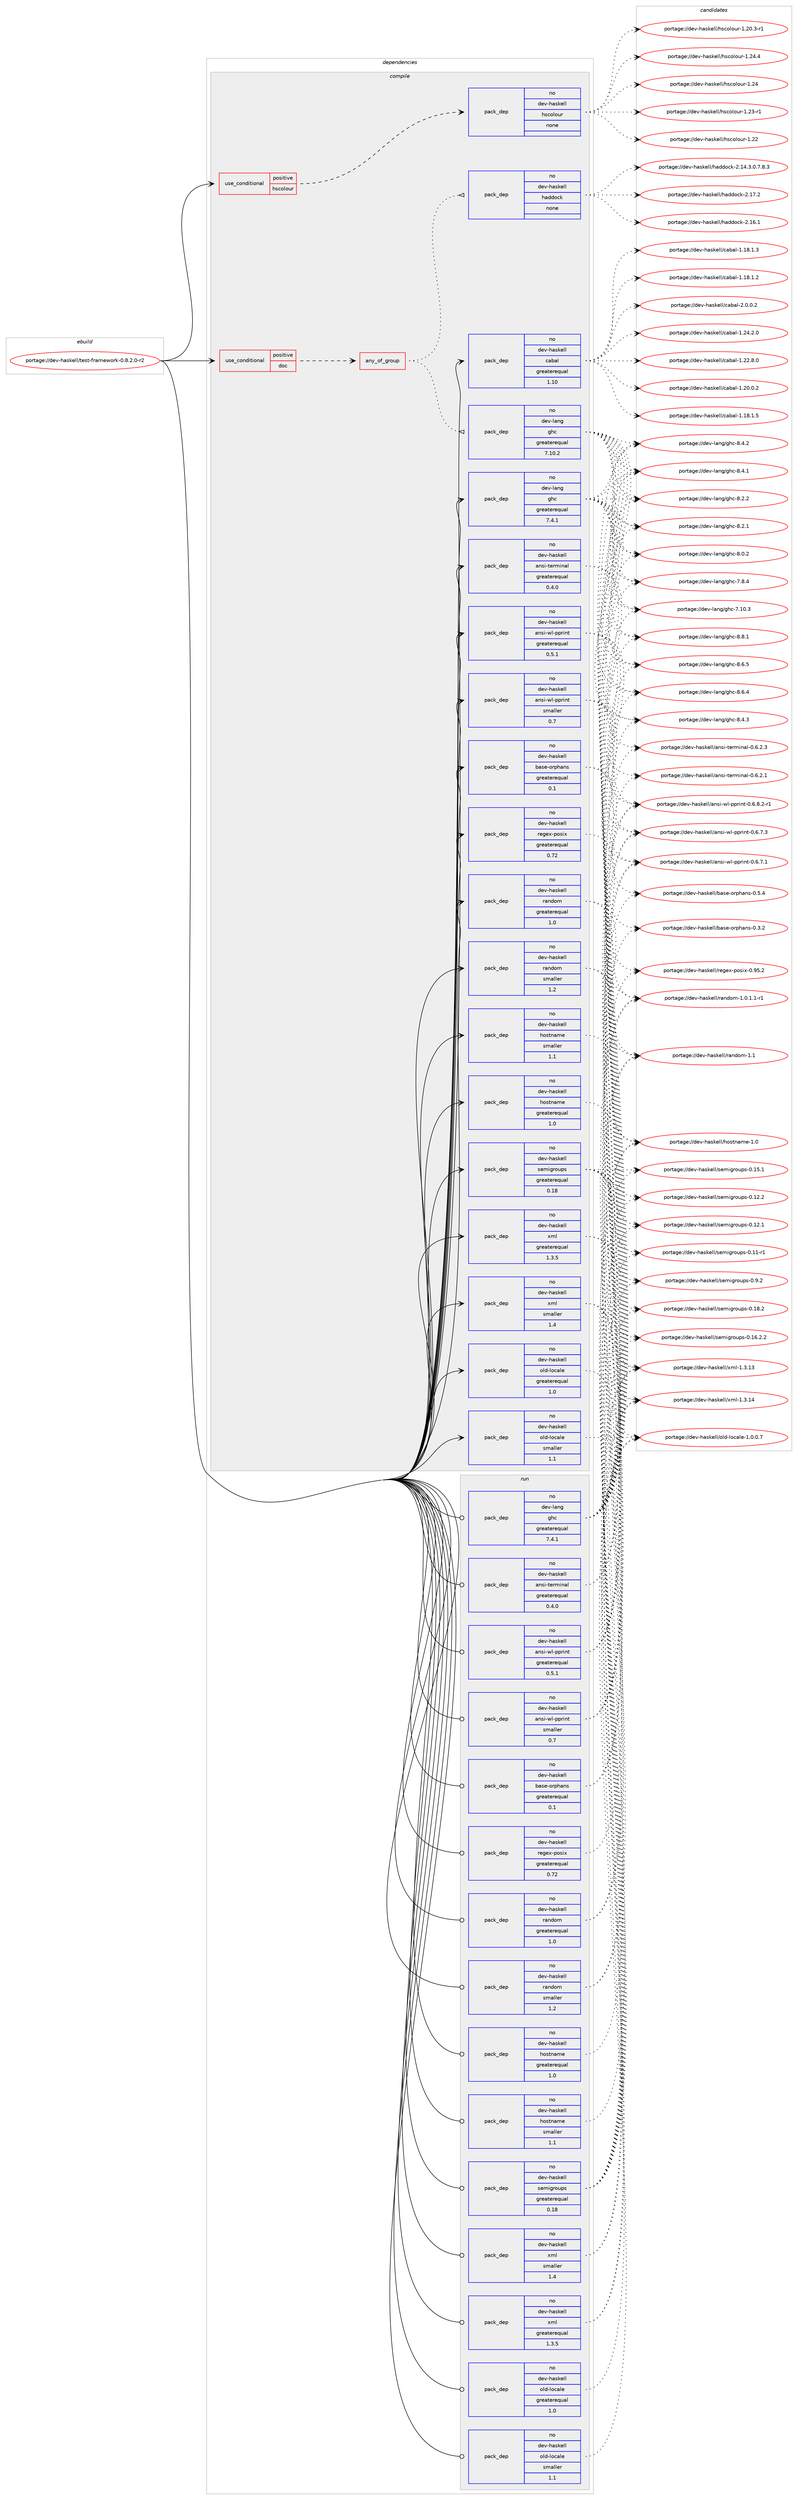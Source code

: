 digraph prolog {

# *************
# Graph options
# *************

newrank=true;
concentrate=true;
compound=true;
graph [rankdir=LR,fontname=Helvetica,fontsize=10,ranksep=1.5];#, ranksep=2.5, nodesep=0.2];
edge  [arrowhead=vee];
node  [fontname=Helvetica,fontsize=10];

# **********
# The ebuild
# **********

subgraph cluster_leftcol {
color=gray;
label=<<i>ebuild</i>>;
id [label="portage://dev-haskell/test-framework-0.8.2.0-r2", color=red, width=4, href="../dev-haskell/test-framework-0.8.2.0-r2.svg"];
}

# ****************
# The dependencies
# ****************

subgraph cluster_midcol {
color=gray;
label=<<i>dependencies</i>>;
subgraph cluster_compile {
fillcolor="#eeeeee";
style=filled;
label=<<i>compile</i>>;
subgraph cond131437 {
dependency542325 [label=<<TABLE BORDER="0" CELLBORDER="1" CELLSPACING="0" CELLPADDING="4"><TR><TD ROWSPAN="3" CELLPADDING="10">use_conditional</TD></TR><TR><TD>positive</TD></TR><TR><TD>doc</TD></TR></TABLE>>, shape=none, color=red];
subgraph any5640 {
dependency542326 [label=<<TABLE BORDER="0" CELLBORDER="1" CELLSPACING="0" CELLPADDING="4"><TR><TD CELLPADDING="10">any_of_group</TD></TR></TABLE>>, shape=none, color=red];subgraph pack405011 {
dependency542327 [label=<<TABLE BORDER="0" CELLBORDER="1" CELLSPACING="0" CELLPADDING="4" WIDTH="220"><TR><TD ROWSPAN="6" CELLPADDING="30">pack_dep</TD></TR><TR><TD WIDTH="110">no</TD></TR><TR><TD>dev-haskell</TD></TR><TR><TD>haddock</TD></TR><TR><TD>none</TD></TR><TR><TD></TD></TR></TABLE>>, shape=none, color=blue];
}
dependency542326:e -> dependency542327:w [weight=20,style="dotted",arrowhead="oinv"];
subgraph pack405012 {
dependency542328 [label=<<TABLE BORDER="0" CELLBORDER="1" CELLSPACING="0" CELLPADDING="4" WIDTH="220"><TR><TD ROWSPAN="6" CELLPADDING="30">pack_dep</TD></TR><TR><TD WIDTH="110">no</TD></TR><TR><TD>dev-lang</TD></TR><TR><TD>ghc</TD></TR><TR><TD>greaterequal</TD></TR><TR><TD>7.10.2</TD></TR></TABLE>>, shape=none, color=blue];
}
dependency542326:e -> dependency542328:w [weight=20,style="dotted",arrowhead="oinv"];
}
dependency542325:e -> dependency542326:w [weight=20,style="dashed",arrowhead="vee"];
}
id:e -> dependency542325:w [weight=20,style="solid",arrowhead="vee"];
subgraph cond131438 {
dependency542329 [label=<<TABLE BORDER="0" CELLBORDER="1" CELLSPACING="0" CELLPADDING="4"><TR><TD ROWSPAN="3" CELLPADDING="10">use_conditional</TD></TR><TR><TD>positive</TD></TR><TR><TD>hscolour</TD></TR></TABLE>>, shape=none, color=red];
subgraph pack405013 {
dependency542330 [label=<<TABLE BORDER="0" CELLBORDER="1" CELLSPACING="0" CELLPADDING="4" WIDTH="220"><TR><TD ROWSPAN="6" CELLPADDING="30">pack_dep</TD></TR><TR><TD WIDTH="110">no</TD></TR><TR><TD>dev-haskell</TD></TR><TR><TD>hscolour</TD></TR><TR><TD>none</TD></TR><TR><TD></TD></TR></TABLE>>, shape=none, color=blue];
}
dependency542329:e -> dependency542330:w [weight=20,style="dashed",arrowhead="vee"];
}
id:e -> dependency542329:w [weight=20,style="solid",arrowhead="vee"];
subgraph pack405014 {
dependency542331 [label=<<TABLE BORDER="0" CELLBORDER="1" CELLSPACING="0" CELLPADDING="4" WIDTH="220"><TR><TD ROWSPAN="6" CELLPADDING="30">pack_dep</TD></TR><TR><TD WIDTH="110">no</TD></TR><TR><TD>dev-haskell</TD></TR><TR><TD>ansi-terminal</TD></TR><TR><TD>greaterequal</TD></TR><TR><TD>0.4.0</TD></TR></TABLE>>, shape=none, color=blue];
}
id:e -> dependency542331:w [weight=20,style="solid",arrowhead="vee"];
subgraph pack405015 {
dependency542332 [label=<<TABLE BORDER="0" CELLBORDER="1" CELLSPACING="0" CELLPADDING="4" WIDTH="220"><TR><TD ROWSPAN="6" CELLPADDING="30">pack_dep</TD></TR><TR><TD WIDTH="110">no</TD></TR><TR><TD>dev-haskell</TD></TR><TR><TD>ansi-wl-pprint</TD></TR><TR><TD>greaterequal</TD></TR><TR><TD>0.5.1</TD></TR></TABLE>>, shape=none, color=blue];
}
id:e -> dependency542332:w [weight=20,style="solid",arrowhead="vee"];
subgraph pack405016 {
dependency542333 [label=<<TABLE BORDER="0" CELLBORDER="1" CELLSPACING="0" CELLPADDING="4" WIDTH="220"><TR><TD ROWSPAN="6" CELLPADDING="30">pack_dep</TD></TR><TR><TD WIDTH="110">no</TD></TR><TR><TD>dev-haskell</TD></TR><TR><TD>ansi-wl-pprint</TD></TR><TR><TD>smaller</TD></TR><TR><TD>0.7</TD></TR></TABLE>>, shape=none, color=blue];
}
id:e -> dependency542333:w [weight=20,style="solid",arrowhead="vee"];
subgraph pack405017 {
dependency542334 [label=<<TABLE BORDER="0" CELLBORDER="1" CELLSPACING="0" CELLPADDING="4" WIDTH="220"><TR><TD ROWSPAN="6" CELLPADDING="30">pack_dep</TD></TR><TR><TD WIDTH="110">no</TD></TR><TR><TD>dev-haskell</TD></TR><TR><TD>base-orphans</TD></TR><TR><TD>greaterequal</TD></TR><TR><TD>0.1</TD></TR></TABLE>>, shape=none, color=blue];
}
id:e -> dependency542334:w [weight=20,style="solid",arrowhead="vee"];
subgraph pack405018 {
dependency542335 [label=<<TABLE BORDER="0" CELLBORDER="1" CELLSPACING="0" CELLPADDING="4" WIDTH="220"><TR><TD ROWSPAN="6" CELLPADDING="30">pack_dep</TD></TR><TR><TD WIDTH="110">no</TD></TR><TR><TD>dev-haskell</TD></TR><TR><TD>cabal</TD></TR><TR><TD>greaterequal</TD></TR><TR><TD>1.10</TD></TR></TABLE>>, shape=none, color=blue];
}
id:e -> dependency542335:w [weight=20,style="solid",arrowhead="vee"];
subgraph pack405019 {
dependency542336 [label=<<TABLE BORDER="0" CELLBORDER="1" CELLSPACING="0" CELLPADDING="4" WIDTH="220"><TR><TD ROWSPAN="6" CELLPADDING="30">pack_dep</TD></TR><TR><TD WIDTH="110">no</TD></TR><TR><TD>dev-haskell</TD></TR><TR><TD>hostname</TD></TR><TR><TD>greaterequal</TD></TR><TR><TD>1.0</TD></TR></TABLE>>, shape=none, color=blue];
}
id:e -> dependency542336:w [weight=20,style="solid",arrowhead="vee"];
subgraph pack405020 {
dependency542337 [label=<<TABLE BORDER="0" CELLBORDER="1" CELLSPACING="0" CELLPADDING="4" WIDTH="220"><TR><TD ROWSPAN="6" CELLPADDING="30">pack_dep</TD></TR><TR><TD WIDTH="110">no</TD></TR><TR><TD>dev-haskell</TD></TR><TR><TD>hostname</TD></TR><TR><TD>smaller</TD></TR><TR><TD>1.1</TD></TR></TABLE>>, shape=none, color=blue];
}
id:e -> dependency542337:w [weight=20,style="solid",arrowhead="vee"];
subgraph pack405021 {
dependency542338 [label=<<TABLE BORDER="0" CELLBORDER="1" CELLSPACING="0" CELLPADDING="4" WIDTH="220"><TR><TD ROWSPAN="6" CELLPADDING="30">pack_dep</TD></TR><TR><TD WIDTH="110">no</TD></TR><TR><TD>dev-haskell</TD></TR><TR><TD>old-locale</TD></TR><TR><TD>greaterequal</TD></TR><TR><TD>1.0</TD></TR></TABLE>>, shape=none, color=blue];
}
id:e -> dependency542338:w [weight=20,style="solid",arrowhead="vee"];
subgraph pack405022 {
dependency542339 [label=<<TABLE BORDER="0" CELLBORDER="1" CELLSPACING="0" CELLPADDING="4" WIDTH="220"><TR><TD ROWSPAN="6" CELLPADDING="30">pack_dep</TD></TR><TR><TD WIDTH="110">no</TD></TR><TR><TD>dev-haskell</TD></TR><TR><TD>old-locale</TD></TR><TR><TD>smaller</TD></TR><TR><TD>1.1</TD></TR></TABLE>>, shape=none, color=blue];
}
id:e -> dependency542339:w [weight=20,style="solid",arrowhead="vee"];
subgraph pack405023 {
dependency542340 [label=<<TABLE BORDER="0" CELLBORDER="1" CELLSPACING="0" CELLPADDING="4" WIDTH="220"><TR><TD ROWSPAN="6" CELLPADDING="30">pack_dep</TD></TR><TR><TD WIDTH="110">no</TD></TR><TR><TD>dev-haskell</TD></TR><TR><TD>random</TD></TR><TR><TD>greaterequal</TD></TR><TR><TD>1.0</TD></TR></TABLE>>, shape=none, color=blue];
}
id:e -> dependency542340:w [weight=20,style="solid",arrowhead="vee"];
subgraph pack405024 {
dependency542341 [label=<<TABLE BORDER="0" CELLBORDER="1" CELLSPACING="0" CELLPADDING="4" WIDTH="220"><TR><TD ROWSPAN="6" CELLPADDING="30">pack_dep</TD></TR><TR><TD WIDTH="110">no</TD></TR><TR><TD>dev-haskell</TD></TR><TR><TD>random</TD></TR><TR><TD>smaller</TD></TR><TR><TD>1.2</TD></TR></TABLE>>, shape=none, color=blue];
}
id:e -> dependency542341:w [weight=20,style="solid",arrowhead="vee"];
subgraph pack405025 {
dependency542342 [label=<<TABLE BORDER="0" CELLBORDER="1" CELLSPACING="0" CELLPADDING="4" WIDTH="220"><TR><TD ROWSPAN="6" CELLPADDING="30">pack_dep</TD></TR><TR><TD WIDTH="110">no</TD></TR><TR><TD>dev-haskell</TD></TR><TR><TD>regex-posix</TD></TR><TR><TD>greaterequal</TD></TR><TR><TD>0.72</TD></TR></TABLE>>, shape=none, color=blue];
}
id:e -> dependency542342:w [weight=20,style="solid",arrowhead="vee"];
subgraph pack405026 {
dependency542343 [label=<<TABLE BORDER="0" CELLBORDER="1" CELLSPACING="0" CELLPADDING="4" WIDTH="220"><TR><TD ROWSPAN="6" CELLPADDING="30">pack_dep</TD></TR><TR><TD WIDTH="110">no</TD></TR><TR><TD>dev-haskell</TD></TR><TR><TD>semigroups</TD></TR><TR><TD>greaterequal</TD></TR><TR><TD>0.18</TD></TR></TABLE>>, shape=none, color=blue];
}
id:e -> dependency542343:w [weight=20,style="solid",arrowhead="vee"];
subgraph pack405027 {
dependency542344 [label=<<TABLE BORDER="0" CELLBORDER="1" CELLSPACING="0" CELLPADDING="4" WIDTH="220"><TR><TD ROWSPAN="6" CELLPADDING="30">pack_dep</TD></TR><TR><TD WIDTH="110">no</TD></TR><TR><TD>dev-haskell</TD></TR><TR><TD>xml</TD></TR><TR><TD>greaterequal</TD></TR><TR><TD>1.3.5</TD></TR></TABLE>>, shape=none, color=blue];
}
id:e -> dependency542344:w [weight=20,style="solid",arrowhead="vee"];
subgraph pack405028 {
dependency542345 [label=<<TABLE BORDER="0" CELLBORDER="1" CELLSPACING="0" CELLPADDING="4" WIDTH="220"><TR><TD ROWSPAN="6" CELLPADDING="30">pack_dep</TD></TR><TR><TD WIDTH="110">no</TD></TR><TR><TD>dev-haskell</TD></TR><TR><TD>xml</TD></TR><TR><TD>smaller</TD></TR><TR><TD>1.4</TD></TR></TABLE>>, shape=none, color=blue];
}
id:e -> dependency542345:w [weight=20,style="solid",arrowhead="vee"];
subgraph pack405029 {
dependency542346 [label=<<TABLE BORDER="0" CELLBORDER="1" CELLSPACING="0" CELLPADDING="4" WIDTH="220"><TR><TD ROWSPAN="6" CELLPADDING="30">pack_dep</TD></TR><TR><TD WIDTH="110">no</TD></TR><TR><TD>dev-lang</TD></TR><TR><TD>ghc</TD></TR><TR><TD>greaterequal</TD></TR><TR><TD>7.4.1</TD></TR></TABLE>>, shape=none, color=blue];
}
id:e -> dependency542346:w [weight=20,style="solid",arrowhead="vee"];
}
subgraph cluster_compileandrun {
fillcolor="#eeeeee";
style=filled;
label=<<i>compile and run</i>>;
}
subgraph cluster_run {
fillcolor="#eeeeee";
style=filled;
label=<<i>run</i>>;
subgraph pack405030 {
dependency542347 [label=<<TABLE BORDER="0" CELLBORDER="1" CELLSPACING="0" CELLPADDING="4" WIDTH="220"><TR><TD ROWSPAN="6" CELLPADDING="30">pack_dep</TD></TR><TR><TD WIDTH="110">no</TD></TR><TR><TD>dev-haskell</TD></TR><TR><TD>ansi-terminal</TD></TR><TR><TD>greaterequal</TD></TR><TR><TD>0.4.0</TD></TR></TABLE>>, shape=none, color=blue];
}
id:e -> dependency542347:w [weight=20,style="solid",arrowhead="odot"];
subgraph pack405031 {
dependency542348 [label=<<TABLE BORDER="0" CELLBORDER="1" CELLSPACING="0" CELLPADDING="4" WIDTH="220"><TR><TD ROWSPAN="6" CELLPADDING="30">pack_dep</TD></TR><TR><TD WIDTH="110">no</TD></TR><TR><TD>dev-haskell</TD></TR><TR><TD>ansi-wl-pprint</TD></TR><TR><TD>greaterequal</TD></TR><TR><TD>0.5.1</TD></TR></TABLE>>, shape=none, color=blue];
}
id:e -> dependency542348:w [weight=20,style="solid",arrowhead="odot"];
subgraph pack405032 {
dependency542349 [label=<<TABLE BORDER="0" CELLBORDER="1" CELLSPACING="0" CELLPADDING="4" WIDTH="220"><TR><TD ROWSPAN="6" CELLPADDING="30">pack_dep</TD></TR><TR><TD WIDTH="110">no</TD></TR><TR><TD>dev-haskell</TD></TR><TR><TD>ansi-wl-pprint</TD></TR><TR><TD>smaller</TD></TR><TR><TD>0.7</TD></TR></TABLE>>, shape=none, color=blue];
}
id:e -> dependency542349:w [weight=20,style="solid",arrowhead="odot"];
subgraph pack405033 {
dependency542350 [label=<<TABLE BORDER="0" CELLBORDER="1" CELLSPACING="0" CELLPADDING="4" WIDTH="220"><TR><TD ROWSPAN="6" CELLPADDING="30">pack_dep</TD></TR><TR><TD WIDTH="110">no</TD></TR><TR><TD>dev-haskell</TD></TR><TR><TD>base-orphans</TD></TR><TR><TD>greaterequal</TD></TR><TR><TD>0.1</TD></TR></TABLE>>, shape=none, color=blue];
}
id:e -> dependency542350:w [weight=20,style="solid",arrowhead="odot"];
subgraph pack405034 {
dependency542351 [label=<<TABLE BORDER="0" CELLBORDER="1" CELLSPACING="0" CELLPADDING="4" WIDTH="220"><TR><TD ROWSPAN="6" CELLPADDING="30">pack_dep</TD></TR><TR><TD WIDTH="110">no</TD></TR><TR><TD>dev-haskell</TD></TR><TR><TD>hostname</TD></TR><TR><TD>greaterequal</TD></TR><TR><TD>1.0</TD></TR></TABLE>>, shape=none, color=blue];
}
id:e -> dependency542351:w [weight=20,style="solid",arrowhead="odot"];
subgraph pack405035 {
dependency542352 [label=<<TABLE BORDER="0" CELLBORDER="1" CELLSPACING="0" CELLPADDING="4" WIDTH="220"><TR><TD ROWSPAN="6" CELLPADDING="30">pack_dep</TD></TR><TR><TD WIDTH="110">no</TD></TR><TR><TD>dev-haskell</TD></TR><TR><TD>hostname</TD></TR><TR><TD>smaller</TD></TR><TR><TD>1.1</TD></TR></TABLE>>, shape=none, color=blue];
}
id:e -> dependency542352:w [weight=20,style="solid",arrowhead="odot"];
subgraph pack405036 {
dependency542353 [label=<<TABLE BORDER="0" CELLBORDER="1" CELLSPACING="0" CELLPADDING="4" WIDTH="220"><TR><TD ROWSPAN="6" CELLPADDING="30">pack_dep</TD></TR><TR><TD WIDTH="110">no</TD></TR><TR><TD>dev-haskell</TD></TR><TR><TD>old-locale</TD></TR><TR><TD>greaterequal</TD></TR><TR><TD>1.0</TD></TR></TABLE>>, shape=none, color=blue];
}
id:e -> dependency542353:w [weight=20,style="solid",arrowhead="odot"];
subgraph pack405037 {
dependency542354 [label=<<TABLE BORDER="0" CELLBORDER="1" CELLSPACING="0" CELLPADDING="4" WIDTH="220"><TR><TD ROWSPAN="6" CELLPADDING="30">pack_dep</TD></TR><TR><TD WIDTH="110">no</TD></TR><TR><TD>dev-haskell</TD></TR><TR><TD>old-locale</TD></TR><TR><TD>smaller</TD></TR><TR><TD>1.1</TD></TR></TABLE>>, shape=none, color=blue];
}
id:e -> dependency542354:w [weight=20,style="solid",arrowhead="odot"];
subgraph pack405038 {
dependency542355 [label=<<TABLE BORDER="0" CELLBORDER="1" CELLSPACING="0" CELLPADDING="4" WIDTH="220"><TR><TD ROWSPAN="6" CELLPADDING="30">pack_dep</TD></TR><TR><TD WIDTH="110">no</TD></TR><TR><TD>dev-haskell</TD></TR><TR><TD>random</TD></TR><TR><TD>greaterequal</TD></TR><TR><TD>1.0</TD></TR></TABLE>>, shape=none, color=blue];
}
id:e -> dependency542355:w [weight=20,style="solid",arrowhead="odot"];
subgraph pack405039 {
dependency542356 [label=<<TABLE BORDER="0" CELLBORDER="1" CELLSPACING="0" CELLPADDING="4" WIDTH="220"><TR><TD ROWSPAN="6" CELLPADDING="30">pack_dep</TD></TR><TR><TD WIDTH="110">no</TD></TR><TR><TD>dev-haskell</TD></TR><TR><TD>random</TD></TR><TR><TD>smaller</TD></TR><TR><TD>1.2</TD></TR></TABLE>>, shape=none, color=blue];
}
id:e -> dependency542356:w [weight=20,style="solid",arrowhead="odot"];
subgraph pack405040 {
dependency542357 [label=<<TABLE BORDER="0" CELLBORDER="1" CELLSPACING="0" CELLPADDING="4" WIDTH="220"><TR><TD ROWSPAN="6" CELLPADDING="30">pack_dep</TD></TR><TR><TD WIDTH="110">no</TD></TR><TR><TD>dev-haskell</TD></TR><TR><TD>regex-posix</TD></TR><TR><TD>greaterequal</TD></TR><TR><TD>0.72</TD></TR></TABLE>>, shape=none, color=blue];
}
id:e -> dependency542357:w [weight=20,style="solid",arrowhead="odot"];
subgraph pack405041 {
dependency542358 [label=<<TABLE BORDER="0" CELLBORDER="1" CELLSPACING="0" CELLPADDING="4" WIDTH="220"><TR><TD ROWSPAN="6" CELLPADDING="30">pack_dep</TD></TR><TR><TD WIDTH="110">no</TD></TR><TR><TD>dev-haskell</TD></TR><TR><TD>semigroups</TD></TR><TR><TD>greaterequal</TD></TR><TR><TD>0.18</TD></TR></TABLE>>, shape=none, color=blue];
}
id:e -> dependency542358:w [weight=20,style="solid",arrowhead="odot"];
subgraph pack405042 {
dependency542359 [label=<<TABLE BORDER="0" CELLBORDER="1" CELLSPACING="0" CELLPADDING="4" WIDTH="220"><TR><TD ROWSPAN="6" CELLPADDING="30">pack_dep</TD></TR><TR><TD WIDTH="110">no</TD></TR><TR><TD>dev-haskell</TD></TR><TR><TD>xml</TD></TR><TR><TD>greaterequal</TD></TR><TR><TD>1.3.5</TD></TR></TABLE>>, shape=none, color=blue];
}
id:e -> dependency542359:w [weight=20,style="solid",arrowhead="odot"];
subgraph pack405043 {
dependency542360 [label=<<TABLE BORDER="0" CELLBORDER="1" CELLSPACING="0" CELLPADDING="4" WIDTH="220"><TR><TD ROWSPAN="6" CELLPADDING="30">pack_dep</TD></TR><TR><TD WIDTH="110">no</TD></TR><TR><TD>dev-haskell</TD></TR><TR><TD>xml</TD></TR><TR><TD>smaller</TD></TR><TR><TD>1.4</TD></TR></TABLE>>, shape=none, color=blue];
}
id:e -> dependency542360:w [weight=20,style="solid",arrowhead="odot"];
subgraph pack405044 {
dependency542361 [label=<<TABLE BORDER="0" CELLBORDER="1" CELLSPACING="0" CELLPADDING="4" WIDTH="220"><TR><TD ROWSPAN="6" CELLPADDING="30">pack_dep</TD></TR><TR><TD WIDTH="110">no</TD></TR><TR><TD>dev-lang</TD></TR><TR><TD>ghc</TD></TR><TR><TD>greaterequal</TD></TR><TR><TD>7.4.1</TD></TR></TABLE>>, shape=none, color=blue];
}
id:e -> dependency542361:w [weight=20,style="solid",arrowhead="odot"];
}
}

# **************
# The candidates
# **************

subgraph cluster_choices {
rank=same;
color=gray;
label=<<i>candidates</i>>;

subgraph choice405011 {
color=black;
nodesep=1;
choice100101118451049711510710110810847104971001001119910745504649554650 [label="portage://dev-haskell/haddock-2.17.2", color=red, width=4,href="../dev-haskell/haddock-2.17.2.svg"];
choice100101118451049711510710110810847104971001001119910745504649544649 [label="portage://dev-haskell/haddock-2.16.1", color=red, width=4,href="../dev-haskell/haddock-2.16.1.svg"];
choice1001011184510497115107101108108471049710010011199107455046495246514648465546564651 [label="portage://dev-haskell/haddock-2.14.3.0.7.8.3", color=red, width=4,href="../dev-haskell/haddock-2.14.3.0.7.8.3.svg"];
dependency542327:e -> choice100101118451049711510710110810847104971001001119910745504649554650:w [style=dotted,weight="100"];
dependency542327:e -> choice100101118451049711510710110810847104971001001119910745504649544649:w [style=dotted,weight="100"];
dependency542327:e -> choice1001011184510497115107101108108471049710010011199107455046495246514648465546564651:w [style=dotted,weight="100"];
}
subgraph choice405012 {
color=black;
nodesep=1;
choice10010111845108971101034710310499455646564649 [label="portage://dev-lang/ghc-8.8.1", color=red, width=4,href="../dev-lang/ghc-8.8.1.svg"];
choice10010111845108971101034710310499455646544653 [label="portage://dev-lang/ghc-8.6.5", color=red, width=4,href="../dev-lang/ghc-8.6.5.svg"];
choice10010111845108971101034710310499455646544652 [label="portage://dev-lang/ghc-8.6.4", color=red, width=4,href="../dev-lang/ghc-8.6.4.svg"];
choice10010111845108971101034710310499455646524651 [label="portage://dev-lang/ghc-8.4.3", color=red, width=4,href="../dev-lang/ghc-8.4.3.svg"];
choice10010111845108971101034710310499455646524650 [label="portage://dev-lang/ghc-8.4.2", color=red, width=4,href="../dev-lang/ghc-8.4.2.svg"];
choice10010111845108971101034710310499455646524649 [label="portage://dev-lang/ghc-8.4.1", color=red, width=4,href="../dev-lang/ghc-8.4.1.svg"];
choice10010111845108971101034710310499455646504650 [label="portage://dev-lang/ghc-8.2.2", color=red, width=4,href="../dev-lang/ghc-8.2.2.svg"];
choice10010111845108971101034710310499455646504649 [label="portage://dev-lang/ghc-8.2.1", color=red, width=4,href="../dev-lang/ghc-8.2.1.svg"];
choice10010111845108971101034710310499455646484650 [label="portage://dev-lang/ghc-8.0.2", color=red, width=4,href="../dev-lang/ghc-8.0.2.svg"];
choice10010111845108971101034710310499455546564652 [label="portage://dev-lang/ghc-7.8.4", color=red, width=4,href="../dev-lang/ghc-7.8.4.svg"];
choice1001011184510897110103471031049945554649484651 [label="portage://dev-lang/ghc-7.10.3", color=red, width=4,href="../dev-lang/ghc-7.10.3.svg"];
dependency542328:e -> choice10010111845108971101034710310499455646564649:w [style=dotted,weight="100"];
dependency542328:e -> choice10010111845108971101034710310499455646544653:w [style=dotted,weight="100"];
dependency542328:e -> choice10010111845108971101034710310499455646544652:w [style=dotted,weight="100"];
dependency542328:e -> choice10010111845108971101034710310499455646524651:w [style=dotted,weight="100"];
dependency542328:e -> choice10010111845108971101034710310499455646524650:w [style=dotted,weight="100"];
dependency542328:e -> choice10010111845108971101034710310499455646524649:w [style=dotted,weight="100"];
dependency542328:e -> choice10010111845108971101034710310499455646504650:w [style=dotted,weight="100"];
dependency542328:e -> choice10010111845108971101034710310499455646504649:w [style=dotted,weight="100"];
dependency542328:e -> choice10010111845108971101034710310499455646484650:w [style=dotted,weight="100"];
dependency542328:e -> choice10010111845108971101034710310499455546564652:w [style=dotted,weight="100"];
dependency542328:e -> choice1001011184510897110103471031049945554649484651:w [style=dotted,weight="100"];
}
subgraph choice405013 {
color=black;
nodesep=1;
choice1001011184510497115107101108108471041159911110811111711445494650524652 [label="portage://dev-haskell/hscolour-1.24.4", color=red, width=4,href="../dev-haskell/hscolour-1.24.4.svg"];
choice100101118451049711510710110810847104115991111081111171144549465052 [label="portage://dev-haskell/hscolour-1.24", color=red, width=4,href="../dev-haskell/hscolour-1.24.svg"];
choice1001011184510497115107101108108471041159911110811111711445494650514511449 [label="portage://dev-haskell/hscolour-1.23-r1", color=red, width=4,href="../dev-haskell/hscolour-1.23-r1.svg"];
choice100101118451049711510710110810847104115991111081111171144549465050 [label="portage://dev-haskell/hscolour-1.22", color=red, width=4,href="../dev-haskell/hscolour-1.22.svg"];
choice10010111845104971151071011081084710411599111108111117114454946504846514511449 [label="portage://dev-haskell/hscolour-1.20.3-r1", color=red, width=4,href="../dev-haskell/hscolour-1.20.3-r1.svg"];
dependency542330:e -> choice1001011184510497115107101108108471041159911110811111711445494650524652:w [style=dotted,weight="100"];
dependency542330:e -> choice100101118451049711510710110810847104115991111081111171144549465052:w [style=dotted,weight="100"];
dependency542330:e -> choice1001011184510497115107101108108471041159911110811111711445494650514511449:w [style=dotted,weight="100"];
dependency542330:e -> choice100101118451049711510710110810847104115991111081111171144549465050:w [style=dotted,weight="100"];
dependency542330:e -> choice10010111845104971151071011081084710411599111108111117114454946504846514511449:w [style=dotted,weight="100"];
}
subgraph choice405014 {
color=black;
nodesep=1;
choice1001011184510497115107101108108479711011510545116101114109105110971084548465446504651 [label="portage://dev-haskell/ansi-terminal-0.6.2.3", color=red, width=4,href="../dev-haskell/ansi-terminal-0.6.2.3.svg"];
choice1001011184510497115107101108108479711011510545116101114109105110971084548465446504649 [label="portage://dev-haskell/ansi-terminal-0.6.2.1", color=red, width=4,href="../dev-haskell/ansi-terminal-0.6.2.1.svg"];
dependency542331:e -> choice1001011184510497115107101108108479711011510545116101114109105110971084548465446504651:w [style=dotted,weight="100"];
dependency542331:e -> choice1001011184510497115107101108108479711011510545116101114109105110971084548465446504649:w [style=dotted,weight="100"];
}
subgraph choice405015 {
color=black;
nodesep=1;
choice10010111845104971151071011081084797110115105451191084511211211410511011645484654465646504511449 [label="portage://dev-haskell/ansi-wl-pprint-0.6.8.2-r1", color=red, width=4,href="../dev-haskell/ansi-wl-pprint-0.6.8.2-r1.svg"];
choice1001011184510497115107101108108479711011510545119108451121121141051101164548465446554651 [label="portage://dev-haskell/ansi-wl-pprint-0.6.7.3", color=red, width=4,href="../dev-haskell/ansi-wl-pprint-0.6.7.3.svg"];
choice1001011184510497115107101108108479711011510545119108451121121141051101164548465446554649 [label="portage://dev-haskell/ansi-wl-pprint-0.6.7.1", color=red, width=4,href="../dev-haskell/ansi-wl-pprint-0.6.7.1.svg"];
dependency542332:e -> choice10010111845104971151071011081084797110115105451191084511211211410511011645484654465646504511449:w [style=dotted,weight="100"];
dependency542332:e -> choice1001011184510497115107101108108479711011510545119108451121121141051101164548465446554651:w [style=dotted,weight="100"];
dependency542332:e -> choice1001011184510497115107101108108479711011510545119108451121121141051101164548465446554649:w [style=dotted,weight="100"];
}
subgraph choice405016 {
color=black;
nodesep=1;
choice10010111845104971151071011081084797110115105451191084511211211410511011645484654465646504511449 [label="portage://dev-haskell/ansi-wl-pprint-0.6.8.2-r1", color=red, width=4,href="../dev-haskell/ansi-wl-pprint-0.6.8.2-r1.svg"];
choice1001011184510497115107101108108479711011510545119108451121121141051101164548465446554651 [label="portage://dev-haskell/ansi-wl-pprint-0.6.7.3", color=red, width=4,href="../dev-haskell/ansi-wl-pprint-0.6.7.3.svg"];
choice1001011184510497115107101108108479711011510545119108451121121141051101164548465446554649 [label="portage://dev-haskell/ansi-wl-pprint-0.6.7.1", color=red, width=4,href="../dev-haskell/ansi-wl-pprint-0.6.7.1.svg"];
dependency542333:e -> choice10010111845104971151071011081084797110115105451191084511211211410511011645484654465646504511449:w [style=dotted,weight="100"];
dependency542333:e -> choice1001011184510497115107101108108479711011510545119108451121121141051101164548465446554651:w [style=dotted,weight="100"];
dependency542333:e -> choice1001011184510497115107101108108479711011510545119108451121121141051101164548465446554649:w [style=dotted,weight="100"];
}
subgraph choice405017 {
color=black;
nodesep=1;
choice10010111845104971151071011081084798971151014511111411210497110115454846534652 [label="portage://dev-haskell/base-orphans-0.5.4", color=red, width=4,href="../dev-haskell/base-orphans-0.5.4.svg"];
choice10010111845104971151071011081084798971151014511111411210497110115454846514650 [label="portage://dev-haskell/base-orphans-0.3.2", color=red, width=4,href="../dev-haskell/base-orphans-0.3.2.svg"];
dependency542334:e -> choice10010111845104971151071011081084798971151014511111411210497110115454846534652:w [style=dotted,weight="100"];
dependency542334:e -> choice10010111845104971151071011081084798971151014511111411210497110115454846514650:w [style=dotted,weight="100"];
}
subgraph choice405018 {
color=black;
nodesep=1;
choice100101118451049711510710110810847999798971084550464846484650 [label="portage://dev-haskell/cabal-2.0.0.2", color=red, width=4,href="../dev-haskell/cabal-2.0.0.2.svg"];
choice10010111845104971151071011081084799979897108454946505246504648 [label="portage://dev-haskell/cabal-1.24.2.0", color=red, width=4,href="../dev-haskell/cabal-1.24.2.0.svg"];
choice10010111845104971151071011081084799979897108454946505046564648 [label="portage://dev-haskell/cabal-1.22.8.0", color=red, width=4,href="../dev-haskell/cabal-1.22.8.0.svg"];
choice10010111845104971151071011081084799979897108454946504846484650 [label="portage://dev-haskell/cabal-1.20.0.2", color=red, width=4,href="../dev-haskell/cabal-1.20.0.2.svg"];
choice10010111845104971151071011081084799979897108454946495646494653 [label="portage://dev-haskell/cabal-1.18.1.5", color=red, width=4,href="../dev-haskell/cabal-1.18.1.5.svg"];
choice10010111845104971151071011081084799979897108454946495646494651 [label="portage://dev-haskell/cabal-1.18.1.3", color=red, width=4,href="../dev-haskell/cabal-1.18.1.3.svg"];
choice10010111845104971151071011081084799979897108454946495646494650 [label="portage://dev-haskell/cabal-1.18.1.2", color=red, width=4,href="../dev-haskell/cabal-1.18.1.2.svg"];
dependency542335:e -> choice100101118451049711510710110810847999798971084550464846484650:w [style=dotted,weight="100"];
dependency542335:e -> choice10010111845104971151071011081084799979897108454946505246504648:w [style=dotted,weight="100"];
dependency542335:e -> choice10010111845104971151071011081084799979897108454946505046564648:w [style=dotted,weight="100"];
dependency542335:e -> choice10010111845104971151071011081084799979897108454946504846484650:w [style=dotted,weight="100"];
dependency542335:e -> choice10010111845104971151071011081084799979897108454946495646494653:w [style=dotted,weight="100"];
dependency542335:e -> choice10010111845104971151071011081084799979897108454946495646494651:w [style=dotted,weight="100"];
dependency542335:e -> choice10010111845104971151071011081084799979897108454946495646494650:w [style=dotted,weight="100"];
}
subgraph choice405019 {
color=black;
nodesep=1;
choice1001011184510497115107101108108471041111151161109710910145494648 [label="portage://dev-haskell/hostname-1.0", color=red, width=4,href="../dev-haskell/hostname-1.0.svg"];
dependency542336:e -> choice1001011184510497115107101108108471041111151161109710910145494648:w [style=dotted,weight="100"];
}
subgraph choice405020 {
color=black;
nodesep=1;
choice1001011184510497115107101108108471041111151161109710910145494648 [label="portage://dev-haskell/hostname-1.0", color=red, width=4,href="../dev-haskell/hostname-1.0.svg"];
dependency542337:e -> choice1001011184510497115107101108108471041111151161109710910145494648:w [style=dotted,weight="100"];
}
subgraph choice405021 {
color=black;
nodesep=1;
choice1001011184510497115107101108108471111081004510811199971081014549464846484655 [label="portage://dev-haskell/old-locale-1.0.0.7", color=red, width=4,href="../dev-haskell/old-locale-1.0.0.7.svg"];
dependency542338:e -> choice1001011184510497115107101108108471111081004510811199971081014549464846484655:w [style=dotted,weight="100"];
}
subgraph choice405022 {
color=black;
nodesep=1;
choice1001011184510497115107101108108471111081004510811199971081014549464846484655 [label="portage://dev-haskell/old-locale-1.0.0.7", color=red, width=4,href="../dev-haskell/old-locale-1.0.0.7.svg"];
dependency542339:e -> choice1001011184510497115107101108108471111081004510811199971081014549464846484655:w [style=dotted,weight="100"];
}
subgraph choice405023 {
color=black;
nodesep=1;
choice1001011184510497115107101108108471149711010011110945494649 [label="portage://dev-haskell/random-1.1", color=red, width=4,href="../dev-haskell/random-1.1.svg"];
choice1001011184510497115107101108108471149711010011110945494648464946494511449 [label="portage://dev-haskell/random-1.0.1.1-r1", color=red, width=4,href="../dev-haskell/random-1.0.1.1-r1.svg"];
dependency542340:e -> choice1001011184510497115107101108108471149711010011110945494649:w [style=dotted,weight="100"];
dependency542340:e -> choice1001011184510497115107101108108471149711010011110945494648464946494511449:w [style=dotted,weight="100"];
}
subgraph choice405024 {
color=black;
nodesep=1;
choice1001011184510497115107101108108471149711010011110945494649 [label="portage://dev-haskell/random-1.1", color=red, width=4,href="../dev-haskell/random-1.1.svg"];
choice1001011184510497115107101108108471149711010011110945494648464946494511449 [label="portage://dev-haskell/random-1.0.1.1-r1", color=red, width=4,href="../dev-haskell/random-1.0.1.1-r1.svg"];
dependency542341:e -> choice1001011184510497115107101108108471149711010011110945494649:w [style=dotted,weight="100"];
dependency542341:e -> choice1001011184510497115107101108108471149711010011110945494648464946494511449:w [style=dotted,weight="100"];
}
subgraph choice405025 {
color=black;
nodesep=1;
choice1001011184510497115107101108108471141011031011204511211111510512045484657534650 [label="portage://dev-haskell/regex-posix-0.95.2", color=red, width=4,href="../dev-haskell/regex-posix-0.95.2.svg"];
dependency542342:e -> choice1001011184510497115107101108108471141011031011204511211111510512045484657534650:w [style=dotted,weight="100"];
}
subgraph choice405026 {
color=black;
nodesep=1;
choice100101118451049711510710110810847115101109105103114111117112115454846574650 [label="portage://dev-haskell/semigroups-0.9.2", color=red, width=4,href="../dev-haskell/semigroups-0.9.2.svg"];
choice10010111845104971151071011081084711510110910510311411111711211545484649564650 [label="portage://dev-haskell/semigroups-0.18.2", color=red, width=4,href="../dev-haskell/semigroups-0.18.2.svg"];
choice100101118451049711510710110810847115101109105103114111117112115454846495446504650 [label="portage://dev-haskell/semigroups-0.16.2.2", color=red, width=4,href="../dev-haskell/semigroups-0.16.2.2.svg"];
choice10010111845104971151071011081084711510110910510311411111711211545484649534649 [label="portage://dev-haskell/semigroups-0.15.1", color=red, width=4,href="../dev-haskell/semigroups-0.15.1.svg"];
choice10010111845104971151071011081084711510110910510311411111711211545484649504650 [label="portage://dev-haskell/semigroups-0.12.2", color=red, width=4,href="../dev-haskell/semigroups-0.12.2.svg"];
choice10010111845104971151071011081084711510110910510311411111711211545484649504649 [label="portage://dev-haskell/semigroups-0.12.1", color=red, width=4,href="../dev-haskell/semigroups-0.12.1.svg"];
choice10010111845104971151071011081084711510110910510311411111711211545484649494511449 [label="portage://dev-haskell/semigroups-0.11-r1", color=red, width=4,href="../dev-haskell/semigroups-0.11-r1.svg"];
dependency542343:e -> choice100101118451049711510710110810847115101109105103114111117112115454846574650:w [style=dotted,weight="100"];
dependency542343:e -> choice10010111845104971151071011081084711510110910510311411111711211545484649564650:w [style=dotted,weight="100"];
dependency542343:e -> choice100101118451049711510710110810847115101109105103114111117112115454846495446504650:w [style=dotted,weight="100"];
dependency542343:e -> choice10010111845104971151071011081084711510110910510311411111711211545484649534649:w [style=dotted,weight="100"];
dependency542343:e -> choice10010111845104971151071011081084711510110910510311411111711211545484649504650:w [style=dotted,weight="100"];
dependency542343:e -> choice10010111845104971151071011081084711510110910510311411111711211545484649504649:w [style=dotted,weight="100"];
dependency542343:e -> choice10010111845104971151071011081084711510110910510311411111711211545484649494511449:w [style=dotted,weight="100"];
}
subgraph choice405027 {
color=black;
nodesep=1;
choice10010111845104971151071011081084712010910845494651464952 [label="portage://dev-haskell/xml-1.3.14", color=red, width=4,href="../dev-haskell/xml-1.3.14.svg"];
choice10010111845104971151071011081084712010910845494651464951 [label="portage://dev-haskell/xml-1.3.13", color=red, width=4,href="../dev-haskell/xml-1.3.13.svg"];
dependency542344:e -> choice10010111845104971151071011081084712010910845494651464952:w [style=dotted,weight="100"];
dependency542344:e -> choice10010111845104971151071011081084712010910845494651464951:w [style=dotted,weight="100"];
}
subgraph choice405028 {
color=black;
nodesep=1;
choice10010111845104971151071011081084712010910845494651464952 [label="portage://dev-haskell/xml-1.3.14", color=red, width=4,href="../dev-haskell/xml-1.3.14.svg"];
choice10010111845104971151071011081084712010910845494651464951 [label="portage://dev-haskell/xml-1.3.13", color=red, width=4,href="../dev-haskell/xml-1.3.13.svg"];
dependency542345:e -> choice10010111845104971151071011081084712010910845494651464952:w [style=dotted,weight="100"];
dependency542345:e -> choice10010111845104971151071011081084712010910845494651464951:w [style=dotted,weight="100"];
}
subgraph choice405029 {
color=black;
nodesep=1;
choice10010111845108971101034710310499455646564649 [label="portage://dev-lang/ghc-8.8.1", color=red, width=4,href="../dev-lang/ghc-8.8.1.svg"];
choice10010111845108971101034710310499455646544653 [label="portage://dev-lang/ghc-8.6.5", color=red, width=4,href="../dev-lang/ghc-8.6.5.svg"];
choice10010111845108971101034710310499455646544652 [label="portage://dev-lang/ghc-8.6.4", color=red, width=4,href="../dev-lang/ghc-8.6.4.svg"];
choice10010111845108971101034710310499455646524651 [label="portage://dev-lang/ghc-8.4.3", color=red, width=4,href="../dev-lang/ghc-8.4.3.svg"];
choice10010111845108971101034710310499455646524650 [label="portage://dev-lang/ghc-8.4.2", color=red, width=4,href="../dev-lang/ghc-8.4.2.svg"];
choice10010111845108971101034710310499455646524649 [label="portage://dev-lang/ghc-8.4.1", color=red, width=4,href="../dev-lang/ghc-8.4.1.svg"];
choice10010111845108971101034710310499455646504650 [label="portage://dev-lang/ghc-8.2.2", color=red, width=4,href="../dev-lang/ghc-8.2.2.svg"];
choice10010111845108971101034710310499455646504649 [label="portage://dev-lang/ghc-8.2.1", color=red, width=4,href="../dev-lang/ghc-8.2.1.svg"];
choice10010111845108971101034710310499455646484650 [label="portage://dev-lang/ghc-8.0.2", color=red, width=4,href="../dev-lang/ghc-8.0.2.svg"];
choice10010111845108971101034710310499455546564652 [label="portage://dev-lang/ghc-7.8.4", color=red, width=4,href="../dev-lang/ghc-7.8.4.svg"];
choice1001011184510897110103471031049945554649484651 [label="portage://dev-lang/ghc-7.10.3", color=red, width=4,href="../dev-lang/ghc-7.10.3.svg"];
dependency542346:e -> choice10010111845108971101034710310499455646564649:w [style=dotted,weight="100"];
dependency542346:e -> choice10010111845108971101034710310499455646544653:w [style=dotted,weight="100"];
dependency542346:e -> choice10010111845108971101034710310499455646544652:w [style=dotted,weight="100"];
dependency542346:e -> choice10010111845108971101034710310499455646524651:w [style=dotted,weight="100"];
dependency542346:e -> choice10010111845108971101034710310499455646524650:w [style=dotted,weight="100"];
dependency542346:e -> choice10010111845108971101034710310499455646524649:w [style=dotted,weight="100"];
dependency542346:e -> choice10010111845108971101034710310499455646504650:w [style=dotted,weight="100"];
dependency542346:e -> choice10010111845108971101034710310499455646504649:w [style=dotted,weight="100"];
dependency542346:e -> choice10010111845108971101034710310499455646484650:w [style=dotted,weight="100"];
dependency542346:e -> choice10010111845108971101034710310499455546564652:w [style=dotted,weight="100"];
dependency542346:e -> choice1001011184510897110103471031049945554649484651:w [style=dotted,weight="100"];
}
subgraph choice405030 {
color=black;
nodesep=1;
choice1001011184510497115107101108108479711011510545116101114109105110971084548465446504651 [label="portage://dev-haskell/ansi-terminal-0.6.2.3", color=red, width=4,href="../dev-haskell/ansi-terminal-0.6.2.3.svg"];
choice1001011184510497115107101108108479711011510545116101114109105110971084548465446504649 [label="portage://dev-haskell/ansi-terminal-0.6.2.1", color=red, width=4,href="../dev-haskell/ansi-terminal-0.6.2.1.svg"];
dependency542347:e -> choice1001011184510497115107101108108479711011510545116101114109105110971084548465446504651:w [style=dotted,weight="100"];
dependency542347:e -> choice1001011184510497115107101108108479711011510545116101114109105110971084548465446504649:w [style=dotted,weight="100"];
}
subgraph choice405031 {
color=black;
nodesep=1;
choice10010111845104971151071011081084797110115105451191084511211211410511011645484654465646504511449 [label="portage://dev-haskell/ansi-wl-pprint-0.6.8.2-r1", color=red, width=4,href="../dev-haskell/ansi-wl-pprint-0.6.8.2-r1.svg"];
choice1001011184510497115107101108108479711011510545119108451121121141051101164548465446554651 [label="portage://dev-haskell/ansi-wl-pprint-0.6.7.3", color=red, width=4,href="../dev-haskell/ansi-wl-pprint-0.6.7.3.svg"];
choice1001011184510497115107101108108479711011510545119108451121121141051101164548465446554649 [label="portage://dev-haskell/ansi-wl-pprint-0.6.7.1", color=red, width=4,href="../dev-haskell/ansi-wl-pprint-0.6.7.1.svg"];
dependency542348:e -> choice10010111845104971151071011081084797110115105451191084511211211410511011645484654465646504511449:w [style=dotted,weight="100"];
dependency542348:e -> choice1001011184510497115107101108108479711011510545119108451121121141051101164548465446554651:w [style=dotted,weight="100"];
dependency542348:e -> choice1001011184510497115107101108108479711011510545119108451121121141051101164548465446554649:w [style=dotted,weight="100"];
}
subgraph choice405032 {
color=black;
nodesep=1;
choice10010111845104971151071011081084797110115105451191084511211211410511011645484654465646504511449 [label="portage://dev-haskell/ansi-wl-pprint-0.6.8.2-r1", color=red, width=4,href="../dev-haskell/ansi-wl-pprint-0.6.8.2-r1.svg"];
choice1001011184510497115107101108108479711011510545119108451121121141051101164548465446554651 [label="portage://dev-haskell/ansi-wl-pprint-0.6.7.3", color=red, width=4,href="../dev-haskell/ansi-wl-pprint-0.6.7.3.svg"];
choice1001011184510497115107101108108479711011510545119108451121121141051101164548465446554649 [label="portage://dev-haskell/ansi-wl-pprint-0.6.7.1", color=red, width=4,href="../dev-haskell/ansi-wl-pprint-0.6.7.1.svg"];
dependency542349:e -> choice10010111845104971151071011081084797110115105451191084511211211410511011645484654465646504511449:w [style=dotted,weight="100"];
dependency542349:e -> choice1001011184510497115107101108108479711011510545119108451121121141051101164548465446554651:w [style=dotted,weight="100"];
dependency542349:e -> choice1001011184510497115107101108108479711011510545119108451121121141051101164548465446554649:w [style=dotted,weight="100"];
}
subgraph choice405033 {
color=black;
nodesep=1;
choice10010111845104971151071011081084798971151014511111411210497110115454846534652 [label="portage://dev-haskell/base-orphans-0.5.4", color=red, width=4,href="../dev-haskell/base-orphans-0.5.4.svg"];
choice10010111845104971151071011081084798971151014511111411210497110115454846514650 [label="portage://dev-haskell/base-orphans-0.3.2", color=red, width=4,href="../dev-haskell/base-orphans-0.3.2.svg"];
dependency542350:e -> choice10010111845104971151071011081084798971151014511111411210497110115454846534652:w [style=dotted,weight="100"];
dependency542350:e -> choice10010111845104971151071011081084798971151014511111411210497110115454846514650:w [style=dotted,weight="100"];
}
subgraph choice405034 {
color=black;
nodesep=1;
choice1001011184510497115107101108108471041111151161109710910145494648 [label="portage://dev-haskell/hostname-1.0", color=red, width=4,href="../dev-haskell/hostname-1.0.svg"];
dependency542351:e -> choice1001011184510497115107101108108471041111151161109710910145494648:w [style=dotted,weight="100"];
}
subgraph choice405035 {
color=black;
nodesep=1;
choice1001011184510497115107101108108471041111151161109710910145494648 [label="portage://dev-haskell/hostname-1.0", color=red, width=4,href="../dev-haskell/hostname-1.0.svg"];
dependency542352:e -> choice1001011184510497115107101108108471041111151161109710910145494648:w [style=dotted,weight="100"];
}
subgraph choice405036 {
color=black;
nodesep=1;
choice1001011184510497115107101108108471111081004510811199971081014549464846484655 [label="portage://dev-haskell/old-locale-1.0.0.7", color=red, width=4,href="../dev-haskell/old-locale-1.0.0.7.svg"];
dependency542353:e -> choice1001011184510497115107101108108471111081004510811199971081014549464846484655:w [style=dotted,weight="100"];
}
subgraph choice405037 {
color=black;
nodesep=1;
choice1001011184510497115107101108108471111081004510811199971081014549464846484655 [label="portage://dev-haskell/old-locale-1.0.0.7", color=red, width=4,href="../dev-haskell/old-locale-1.0.0.7.svg"];
dependency542354:e -> choice1001011184510497115107101108108471111081004510811199971081014549464846484655:w [style=dotted,weight="100"];
}
subgraph choice405038 {
color=black;
nodesep=1;
choice1001011184510497115107101108108471149711010011110945494649 [label="portage://dev-haskell/random-1.1", color=red, width=4,href="../dev-haskell/random-1.1.svg"];
choice1001011184510497115107101108108471149711010011110945494648464946494511449 [label="portage://dev-haskell/random-1.0.1.1-r1", color=red, width=4,href="../dev-haskell/random-1.0.1.1-r1.svg"];
dependency542355:e -> choice1001011184510497115107101108108471149711010011110945494649:w [style=dotted,weight="100"];
dependency542355:e -> choice1001011184510497115107101108108471149711010011110945494648464946494511449:w [style=dotted,weight="100"];
}
subgraph choice405039 {
color=black;
nodesep=1;
choice1001011184510497115107101108108471149711010011110945494649 [label="portage://dev-haskell/random-1.1", color=red, width=4,href="../dev-haskell/random-1.1.svg"];
choice1001011184510497115107101108108471149711010011110945494648464946494511449 [label="portage://dev-haskell/random-1.0.1.1-r1", color=red, width=4,href="../dev-haskell/random-1.0.1.1-r1.svg"];
dependency542356:e -> choice1001011184510497115107101108108471149711010011110945494649:w [style=dotted,weight="100"];
dependency542356:e -> choice1001011184510497115107101108108471149711010011110945494648464946494511449:w [style=dotted,weight="100"];
}
subgraph choice405040 {
color=black;
nodesep=1;
choice1001011184510497115107101108108471141011031011204511211111510512045484657534650 [label="portage://dev-haskell/regex-posix-0.95.2", color=red, width=4,href="../dev-haskell/regex-posix-0.95.2.svg"];
dependency542357:e -> choice1001011184510497115107101108108471141011031011204511211111510512045484657534650:w [style=dotted,weight="100"];
}
subgraph choice405041 {
color=black;
nodesep=1;
choice100101118451049711510710110810847115101109105103114111117112115454846574650 [label="portage://dev-haskell/semigroups-0.9.2", color=red, width=4,href="../dev-haskell/semigroups-0.9.2.svg"];
choice10010111845104971151071011081084711510110910510311411111711211545484649564650 [label="portage://dev-haskell/semigroups-0.18.2", color=red, width=4,href="../dev-haskell/semigroups-0.18.2.svg"];
choice100101118451049711510710110810847115101109105103114111117112115454846495446504650 [label="portage://dev-haskell/semigroups-0.16.2.2", color=red, width=4,href="../dev-haskell/semigroups-0.16.2.2.svg"];
choice10010111845104971151071011081084711510110910510311411111711211545484649534649 [label="portage://dev-haskell/semigroups-0.15.1", color=red, width=4,href="../dev-haskell/semigroups-0.15.1.svg"];
choice10010111845104971151071011081084711510110910510311411111711211545484649504650 [label="portage://dev-haskell/semigroups-0.12.2", color=red, width=4,href="../dev-haskell/semigroups-0.12.2.svg"];
choice10010111845104971151071011081084711510110910510311411111711211545484649504649 [label="portage://dev-haskell/semigroups-0.12.1", color=red, width=4,href="../dev-haskell/semigroups-0.12.1.svg"];
choice10010111845104971151071011081084711510110910510311411111711211545484649494511449 [label="portage://dev-haskell/semigroups-0.11-r1", color=red, width=4,href="../dev-haskell/semigroups-0.11-r1.svg"];
dependency542358:e -> choice100101118451049711510710110810847115101109105103114111117112115454846574650:w [style=dotted,weight="100"];
dependency542358:e -> choice10010111845104971151071011081084711510110910510311411111711211545484649564650:w [style=dotted,weight="100"];
dependency542358:e -> choice100101118451049711510710110810847115101109105103114111117112115454846495446504650:w [style=dotted,weight="100"];
dependency542358:e -> choice10010111845104971151071011081084711510110910510311411111711211545484649534649:w [style=dotted,weight="100"];
dependency542358:e -> choice10010111845104971151071011081084711510110910510311411111711211545484649504650:w [style=dotted,weight="100"];
dependency542358:e -> choice10010111845104971151071011081084711510110910510311411111711211545484649504649:w [style=dotted,weight="100"];
dependency542358:e -> choice10010111845104971151071011081084711510110910510311411111711211545484649494511449:w [style=dotted,weight="100"];
}
subgraph choice405042 {
color=black;
nodesep=1;
choice10010111845104971151071011081084712010910845494651464952 [label="portage://dev-haskell/xml-1.3.14", color=red, width=4,href="../dev-haskell/xml-1.3.14.svg"];
choice10010111845104971151071011081084712010910845494651464951 [label="portage://dev-haskell/xml-1.3.13", color=red, width=4,href="../dev-haskell/xml-1.3.13.svg"];
dependency542359:e -> choice10010111845104971151071011081084712010910845494651464952:w [style=dotted,weight="100"];
dependency542359:e -> choice10010111845104971151071011081084712010910845494651464951:w [style=dotted,weight="100"];
}
subgraph choice405043 {
color=black;
nodesep=1;
choice10010111845104971151071011081084712010910845494651464952 [label="portage://dev-haskell/xml-1.3.14", color=red, width=4,href="../dev-haskell/xml-1.3.14.svg"];
choice10010111845104971151071011081084712010910845494651464951 [label="portage://dev-haskell/xml-1.3.13", color=red, width=4,href="../dev-haskell/xml-1.3.13.svg"];
dependency542360:e -> choice10010111845104971151071011081084712010910845494651464952:w [style=dotted,weight="100"];
dependency542360:e -> choice10010111845104971151071011081084712010910845494651464951:w [style=dotted,weight="100"];
}
subgraph choice405044 {
color=black;
nodesep=1;
choice10010111845108971101034710310499455646564649 [label="portage://dev-lang/ghc-8.8.1", color=red, width=4,href="../dev-lang/ghc-8.8.1.svg"];
choice10010111845108971101034710310499455646544653 [label="portage://dev-lang/ghc-8.6.5", color=red, width=4,href="../dev-lang/ghc-8.6.5.svg"];
choice10010111845108971101034710310499455646544652 [label="portage://dev-lang/ghc-8.6.4", color=red, width=4,href="../dev-lang/ghc-8.6.4.svg"];
choice10010111845108971101034710310499455646524651 [label="portage://dev-lang/ghc-8.4.3", color=red, width=4,href="../dev-lang/ghc-8.4.3.svg"];
choice10010111845108971101034710310499455646524650 [label="portage://dev-lang/ghc-8.4.2", color=red, width=4,href="../dev-lang/ghc-8.4.2.svg"];
choice10010111845108971101034710310499455646524649 [label="portage://dev-lang/ghc-8.4.1", color=red, width=4,href="../dev-lang/ghc-8.4.1.svg"];
choice10010111845108971101034710310499455646504650 [label="portage://dev-lang/ghc-8.2.2", color=red, width=4,href="../dev-lang/ghc-8.2.2.svg"];
choice10010111845108971101034710310499455646504649 [label="portage://dev-lang/ghc-8.2.1", color=red, width=4,href="../dev-lang/ghc-8.2.1.svg"];
choice10010111845108971101034710310499455646484650 [label="portage://dev-lang/ghc-8.0.2", color=red, width=4,href="../dev-lang/ghc-8.0.2.svg"];
choice10010111845108971101034710310499455546564652 [label="portage://dev-lang/ghc-7.8.4", color=red, width=4,href="../dev-lang/ghc-7.8.4.svg"];
choice1001011184510897110103471031049945554649484651 [label="portage://dev-lang/ghc-7.10.3", color=red, width=4,href="../dev-lang/ghc-7.10.3.svg"];
dependency542361:e -> choice10010111845108971101034710310499455646564649:w [style=dotted,weight="100"];
dependency542361:e -> choice10010111845108971101034710310499455646544653:w [style=dotted,weight="100"];
dependency542361:e -> choice10010111845108971101034710310499455646544652:w [style=dotted,weight="100"];
dependency542361:e -> choice10010111845108971101034710310499455646524651:w [style=dotted,weight="100"];
dependency542361:e -> choice10010111845108971101034710310499455646524650:w [style=dotted,weight="100"];
dependency542361:e -> choice10010111845108971101034710310499455646524649:w [style=dotted,weight="100"];
dependency542361:e -> choice10010111845108971101034710310499455646504650:w [style=dotted,weight="100"];
dependency542361:e -> choice10010111845108971101034710310499455646504649:w [style=dotted,weight="100"];
dependency542361:e -> choice10010111845108971101034710310499455646484650:w [style=dotted,weight="100"];
dependency542361:e -> choice10010111845108971101034710310499455546564652:w [style=dotted,weight="100"];
dependency542361:e -> choice1001011184510897110103471031049945554649484651:w [style=dotted,weight="100"];
}
}

}

